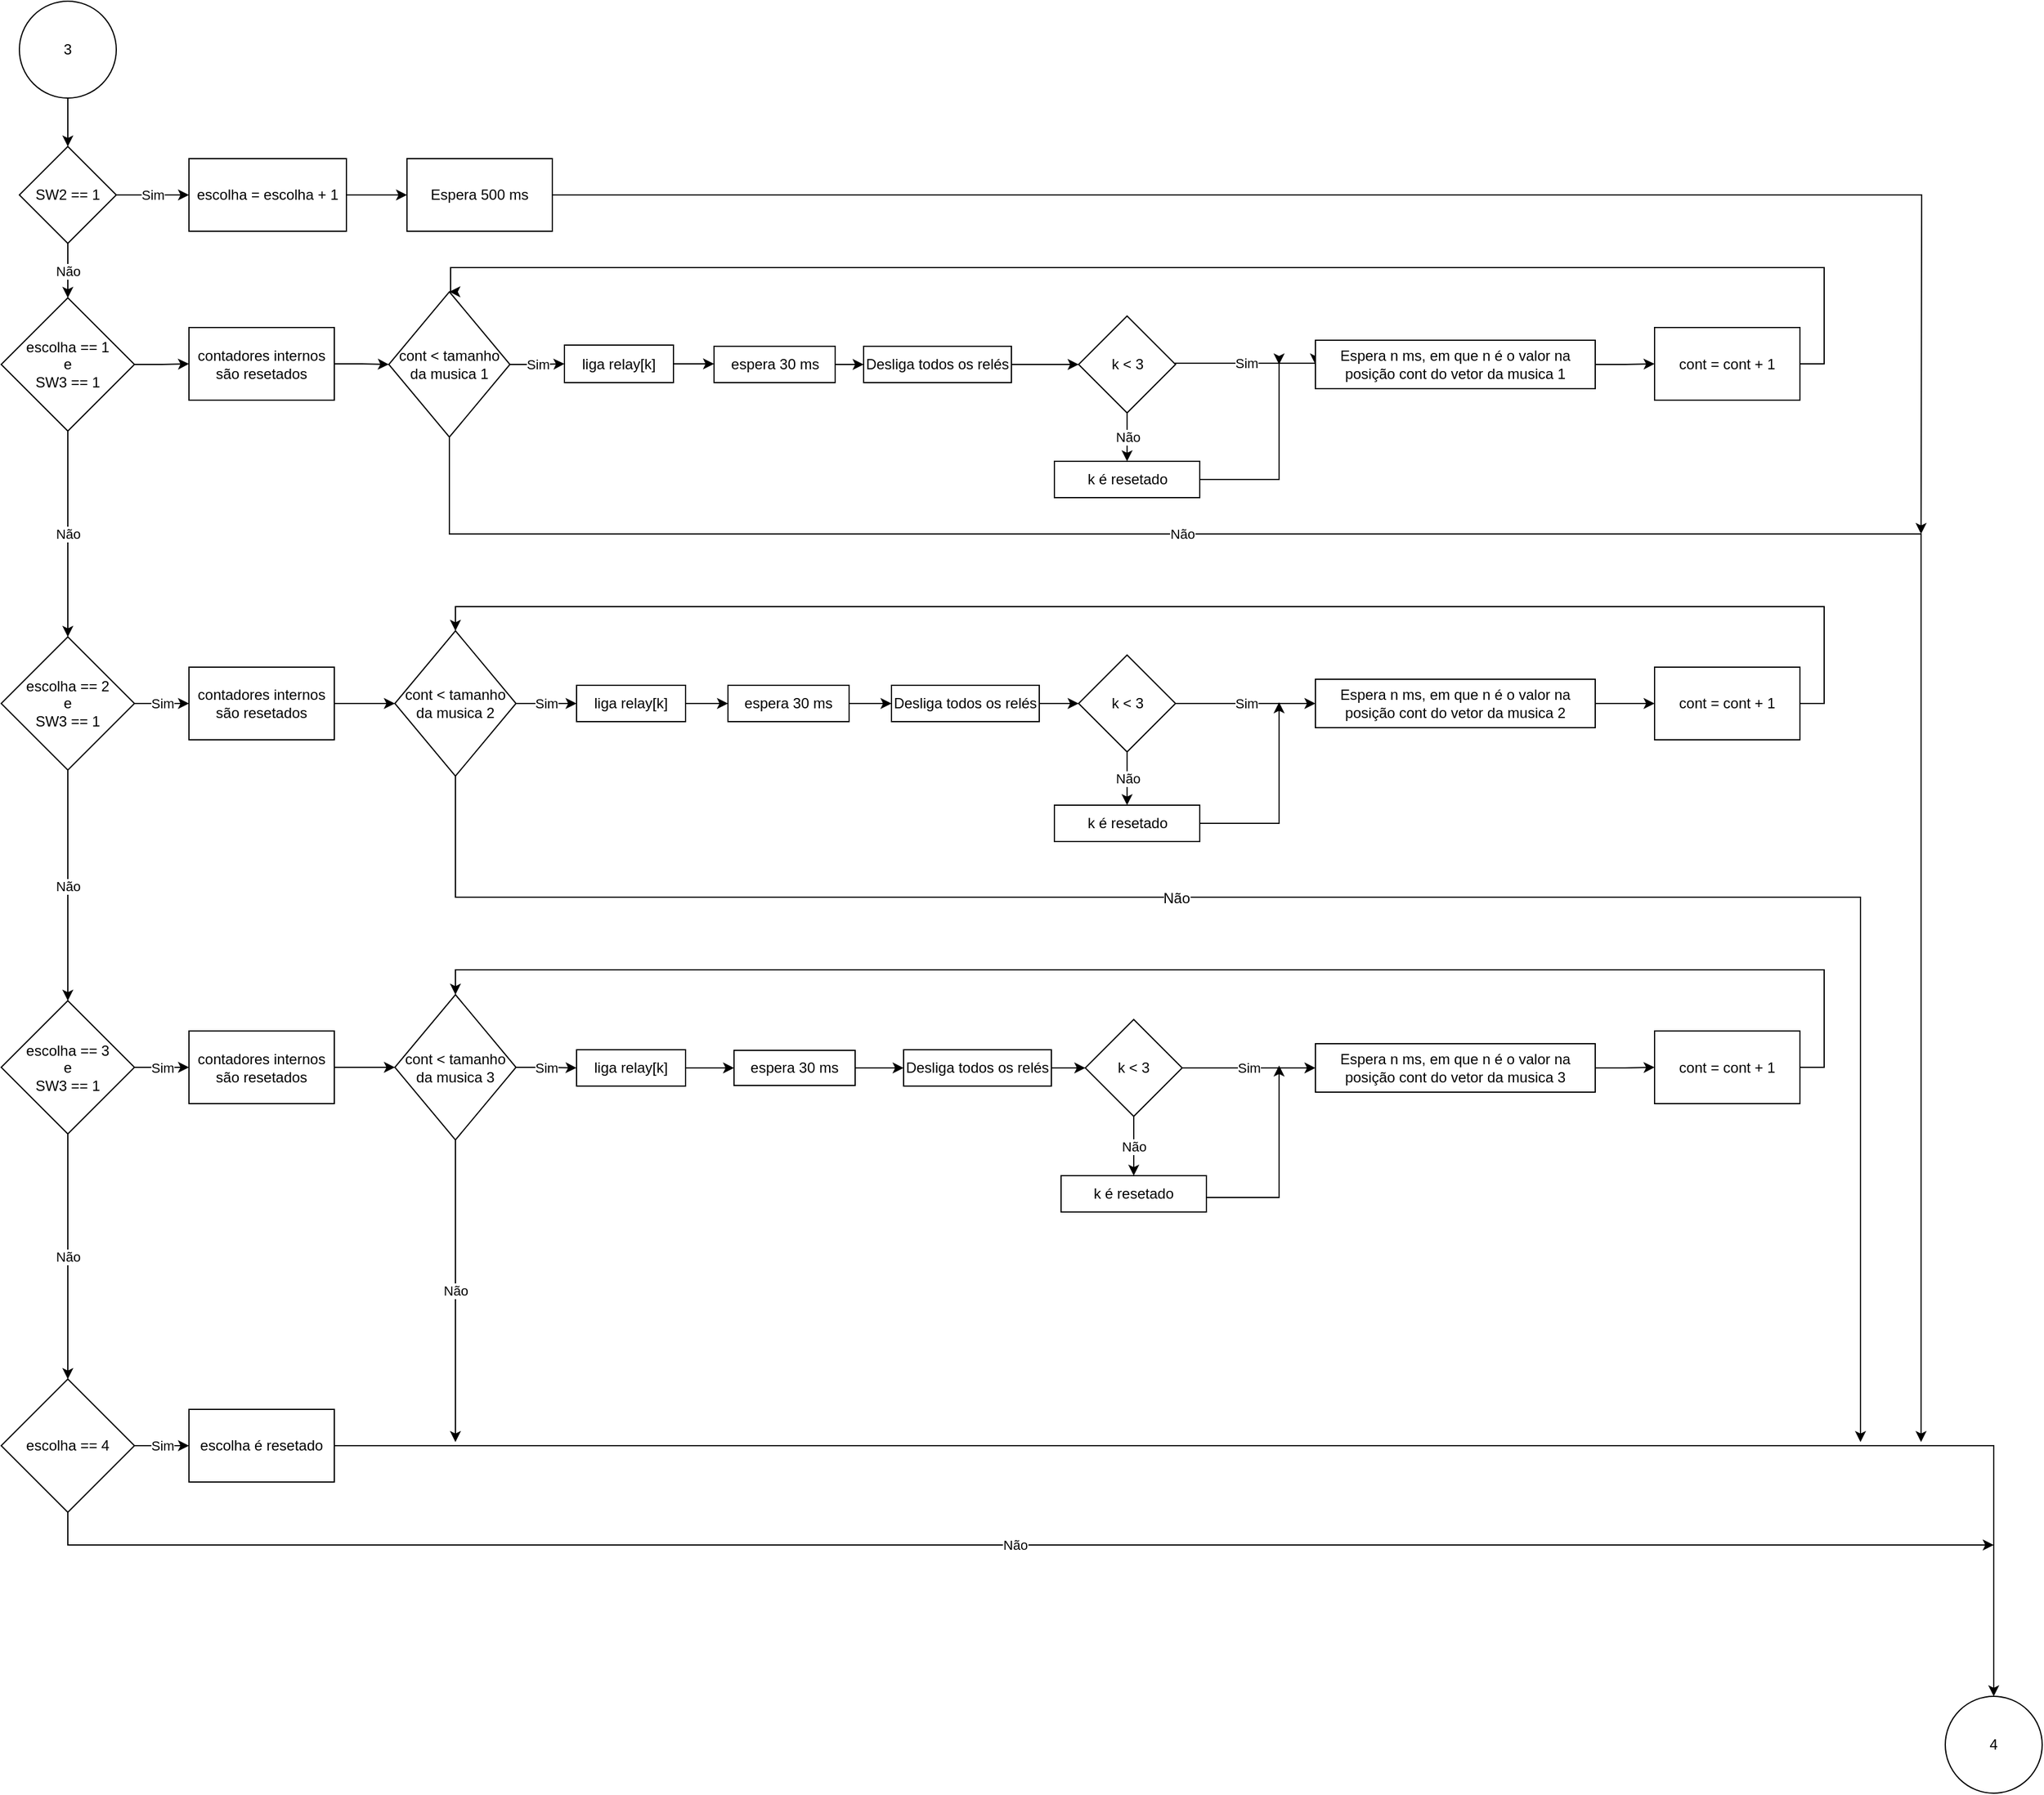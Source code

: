 <mxfile version="12.2.9" type="device" pages="1"><diagram id="Gxe0k-8eYJ5044QXJagH" name="Page-1"><mxGraphModel dx="3460" dy="1663" grid="1" gridSize="10" guides="1" tooltips="1" connect="1" arrows="1" fold="1" page="1" pageScale="1" pageWidth="827" pageHeight="1169" math="0" shadow="0"><root><mxCell id="0"/><mxCell id="1" parent="0"/><mxCell id="VCr30rTUodBiDJzDtSLM-3" style="edgeStyle=orthogonalEdgeStyle;rounded=0;orthogonalLoop=1;jettySize=auto;html=1;exitX=0.5;exitY=1;exitDx=0;exitDy=0;entryX=0.5;entryY=0;entryDx=0;entryDy=0;" edge="1" parent="1" source="VCr30rTUodBiDJzDtSLM-1" target="VCr30rTUodBiDJzDtSLM-2"><mxGeometry relative="1" as="geometry"/></mxCell><mxCell id="VCr30rTUodBiDJzDtSLM-1" value="3" style="ellipse;whiteSpace=wrap;html=1;aspect=fixed;" vertex="1" parent="1"><mxGeometry x="130" y="30" width="80" height="80" as="geometry"/></mxCell><mxCell id="VCr30rTUodBiDJzDtSLM-8" value="Sim" style="edgeStyle=orthogonalEdgeStyle;rounded=0;orthogonalLoop=1;jettySize=auto;html=1;exitX=1;exitY=0.5;exitDx=0;exitDy=0;" edge="1" parent="1" source="VCr30rTUodBiDJzDtSLM-2" target="VCr30rTUodBiDJzDtSLM-4"><mxGeometry relative="1" as="geometry"/></mxCell><mxCell id="VCr30rTUodBiDJzDtSLM-11" value="Não" style="edgeStyle=orthogonalEdgeStyle;rounded=0;orthogonalLoop=1;jettySize=auto;html=1;exitX=0.5;exitY=1;exitDx=0;exitDy=0;entryX=0.5;entryY=0;entryDx=0;entryDy=0;" edge="1" parent="1" source="VCr30rTUodBiDJzDtSLM-2" target="VCr30rTUodBiDJzDtSLM-10"><mxGeometry relative="1" as="geometry"/></mxCell><mxCell id="VCr30rTUodBiDJzDtSLM-2" value="SW2 == 1" style="rhombus;whiteSpace=wrap;html=1;" vertex="1" parent="1"><mxGeometry x="130" y="150" width="80" height="80" as="geometry"/></mxCell><mxCell id="VCr30rTUodBiDJzDtSLM-9" style="edgeStyle=orthogonalEdgeStyle;rounded=0;orthogonalLoop=1;jettySize=auto;html=1;exitX=1;exitY=0.5;exitDx=0;exitDy=0;entryX=0;entryY=0.5;entryDx=0;entryDy=0;" edge="1" parent="1" source="VCr30rTUodBiDJzDtSLM-4" target="VCr30rTUodBiDJzDtSLM-6"><mxGeometry relative="1" as="geometry"/></mxCell><mxCell id="VCr30rTUodBiDJzDtSLM-4" value="escolha = escolha + 1" style="rounded=0;whiteSpace=wrap;html=1;" vertex="1" parent="1"><mxGeometry x="270" y="160" width="130" height="60" as="geometry"/></mxCell><mxCell id="VCr30rTUodBiDJzDtSLM-135" style="edgeStyle=orthogonalEdgeStyle;rounded=0;orthogonalLoop=1;jettySize=auto;html=1;exitX=1;exitY=0.5;exitDx=0;exitDy=0;" edge="1" parent="1" source="VCr30rTUodBiDJzDtSLM-6"><mxGeometry relative="1" as="geometry"><mxPoint x="1700" y="470" as="targetPoint"/></mxGeometry></mxCell><mxCell id="VCr30rTUodBiDJzDtSLM-6" value="Espera 500 ms" style="rounded=0;whiteSpace=wrap;html=1;" vertex="1" parent="1"><mxGeometry x="450" y="160" width="120" height="60" as="geometry"/></mxCell><mxCell id="VCr30rTUodBiDJzDtSLM-14" value="Não" style="edgeStyle=orthogonalEdgeStyle;rounded=0;orthogonalLoop=1;jettySize=auto;html=1;exitX=0.5;exitY=1;exitDx=0;exitDy=0;entryX=0.5;entryY=0;entryDx=0;entryDy=0;" edge="1" parent="1" source="VCr30rTUodBiDJzDtSLM-10" target="VCr30rTUodBiDJzDtSLM-12"><mxGeometry relative="1" as="geometry"/></mxCell><mxCell id="VCr30rTUodBiDJzDtSLM-22" style="edgeStyle=orthogonalEdgeStyle;rounded=0;orthogonalLoop=1;jettySize=auto;html=1;exitX=1;exitY=0.5;exitDx=0;exitDy=0;entryX=0;entryY=0.5;entryDx=0;entryDy=0;" edge="1" parent="1" source="VCr30rTUodBiDJzDtSLM-10" target="VCr30rTUodBiDJzDtSLM-21"><mxGeometry relative="1" as="geometry"/></mxCell><mxCell id="VCr30rTUodBiDJzDtSLM-10" value="escolha == 1&lt;br&gt;e&lt;br&gt;SW3 == 1" style="rhombus;whiteSpace=wrap;html=1;" vertex="1" parent="1"><mxGeometry x="115" y="275" width="110" height="110" as="geometry"/></mxCell><mxCell id="VCr30rTUodBiDJzDtSLM-15" value="Não" style="edgeStyle=orthogonalEdgeStyle;rounded=0;orthogonalLoop=1;jettySize=auto;html=1;exitX=0.5;exitY=1;exitDx=0;exitDy=0;entryX=0.5;entryY=0;entryDx=0;entryDy=0;" edge="1" parent="1" source="VCr30rTUodBiDJzDtSLM-12" target="VCr30rTUodBiDJzDtSLM-13"><mxGeometry relative="1" as="geometry"><mxPoint x="170" y="700" as="sourcePoint"/></mxGeometry></mxCell><mxCell id="VCr30rTUodBiDJzDtSLM-24" value="Sim" style="edgeStyle=orthogonalEdgeStyle;rounded=0;orthogonalLoop=1;jettySize=auto;html=1;exitX=1;exitY=0.5;exitDx=0;exitDy=0;entryX=0;entryY=0.5;entryDx=0;entryDy=0;" edge="1" parent="1" source="VCr30rTUodBiDJzDtSLM-12" target="VCr30rTUodBiDJzDtSLM-23"><mxGeometry relative="1" as="geometry"/></mxCell><mxCell id="VCr30rTUodBiDJzDtSLM-12" value="escolha == 2&lt;br&gt;e&lt;br&gt;SW3 == 1" style="rhombus;whiteSpace=wrap;html=1;" vertex="1" parent="1"><mxGeometry x="115" y="555" width="110" height="110" as="geometry"/></mxCell><mxCell id="VCr30rTUodBiDJzDtSLM-17" value="Não" style="edgeStyle=orthogonalEdgeStyle;rounded=0;orthogonalLoop=1;jettySize=auto;html=1;exitX=0.5;exitY=1;exitDx=0;exitDy=0;entryX=0.5;entryY=0;entryDx=0;entryDy=0;" edge="1" parent="1" source="VCr30rTUodBiDJzDtSLM-13" target="VCr30rTUodBiDJzDtSLM-16"><mxGeometry relative="1" as="geometry"/></mxCell><mxCell id="VCr30rTUodBiDJzDtSLM-126" value="Sim" style="edgeStyle=orthogonalEdgeStyle;rounded=0;orthogonalLoop=1;jettySize=auto;html=1;exitX=1;exitY=0.5;exitDx=0;exitDy=0;entryX=0;entryY=0.5;entryDx=0;entryDy=0;" edge="1" parent="1" source="VCr30rTUodBiDJzDtSLM-13" target="VCr30rTUodBiDJzDtSLM-25"><mxGeometry relative="1" as="geometry"/></mxCell><mxCell id="VCr30rTUodBiDJzDtSLM-13" value="escolha == 3&lt;br&gt;e&lt;br&gt;SW3 == 1" style="rhombus;whiteSpace=wrap;html=1;" vertex="1" parent="1"><mxGeometry x="115" y="855.5" width="110" height="110" as="geometry"/></mxCell><mxCell id="VCr30rTUodBiDJzDtSLM-19" value="Sim" style="edgeStyle=orthogonalEdgeStyle;rounded=0;orthogonalLoop=1;jettySize=auto;html=1;exitX=1;exitY=0.5;exitDx=0;exitDy=0;entryX=0;entryY=0.5;entryDx=0;entryDy=0;" edge="1" parent="1" source="VCr30rTUodBiDJzDtSLM-16" target="VCr30rTUodBiDJzDtSLM-18"><mxGeometry relative="1" as="geometry"/></mxCell><mxCell id="VCr30rTUodBiDJzDtSLM-139" value="Não" style="edgeStyle=orthogonalEdgeStyle;rounded=0;orthogonalLoop=1;jettySize=auto;html=1;exitX=0.5;exitY=1;exitDx=0;exitDy=0;" edge="1" parent="1" source="VCr30rTUodBiDJzDtSLM-16"><mxGeometry relative="1" as="geometry"><mxPoint x="1760" y="1305" as="targetPoint"/><Array as="points"><mxPoint x="170" y="1305"/></Array></mxGeometry></mxCell><mxCell id="VCr30rTUodBiDJzDtSLM-16" value="escolha == 4" style="rhombus;whiteSpace=wrap;html=1;" vertex="1" parent="1"><mxGeometry x="115" y="1168" width="110" height="110" as="geometry"/></mxCell><mxCell id="VCr30rTUodBiDJzDtSLM-129" style="edgeStyle=orthogonalEdgeStyle;rounded=0;orthogonalLoop=1;jettySize=auto;html=1;exitX=1;exitY=0.5;exitDx=0;exitDy=0;entryX=0.5;entryY=0;entryDx=0;entryDy=0;" edge="1" parent="1" source="VCr30rTUodBiDJzDtSLM-18" target="VCr30rTUodBiDJzDtSLM-128"><mxGeometry relative="1" as="geometry"/></mxCell><mxCell id="VCr30rTUodBiDJzDtSLM-18" value="escolha é resetado" style="rounded=0;whiteSpace=wrap;html=1;" vertex="1" parent="1"><mxGeometry x="270" y="1193" width="120" height="60" as="geometry"/></mxCell><mxCell id="VCr30rTUodBiDJzDtSLM-30" style="edgeStyle=orthogonalEdgeStyle;rounded=0;orthogonalLoop=1;jettySize=auto;html=1;exitX=1;exitY=0.5;exitDx=0;exitDy=0;entryX=0;entryY=0.5;entryDx=0;entryDy=0;" edge="1" parent="1" source="VCr30rTUodBiDJzDtSLM-21" target="VCr30rTUodBiDJzDtSLM-27"><mxGeometry relative="1" as="geometry"/></mxCell><mxCell id="VCr30rTUodBiDJzDtSLM-21" value="contadores internos são resetados" style="rounded=0;whiteSpace=wrap;html=1;" vertex="1" parent="1"><mxGeometry x="270" y="299.5" width="120" height="60" as="geometry"/></mxCell><mxCell id="VCr30rTUodBiDJzDtSLM-31" style="edgeStyle=orthogonalEdgeStyle;rounded=0;orthogonalLoop=1;jettySize=auto;html=1;exitX=1;exitY=0.5;exitDx=0;exitDy=0;" edge="1" parent="1" source="VCr30rTUodBiDJzDtSLM-23" target="VCr30rTUodBiDJzDtSLM-28"><mxGeometry relative="1" as="geometry"/></mxCell><mxCell id="VCr30rTUodBiDJzDtSLM-23" value="contadores internos são resetados" style="rounded=0;whiteSpace=wrap;html=1;" vertex="1" parent="1"><mxGeometry x="270" y="580" width="120" height="60" as="geometry"/></mxCell><mxCell id="VCr30rTUodBiDJzDtSLM-32" style="edgeStyle=orthogonalEdgeStyle;rounded=0;orthogonalLoop=1;jettySize=auto;html=1;exitX=1;exitY=0.5;exitDx=0;exitDy=0;entryX=0;entryY=0.5;entryDx=0;entryDy=0;" edge="1" parent="1" source="VCr30rTUodBiDJzDtSLM-25" target="VCr30rTUodBiDJzDtSLM-29"><mxGeometry relative="1" as="geometry"/></mxCell><mxCell id="VCr30rTUodBiDJzDtSLM-25" value="contadores internos são resetados" style="rounded=0;whiteSpace=wrap;html=1;" vertex="1" parent="1"><mxGeometry x="270" y="880.5" width="120" height="60" as="geometry"/></mxCell><mxCell id="VCr30rTUodBiDJzDtSLM-36" value="Sim" style="edgeStyle=orthogonalEdgeStyle;rounded=0;orthogonalLoop=1;jettySize=auto;html=1;exitX=1;exitY=0.5;exitDx=0;exitDy=0;entryX=0;entryY=0.5;entryDx=0;entryDy=0;" edge="1" parent="1" source="VCr30rTUodBiDJzDtSLM-27" target="VCr30rTUodBiDJzDtSLM-33"><mxGeometry relative="1" as="geometry"/></mxCell><mxCell id="VCr30rTUodBiDJzDtSLM-133" value="Não" style="edgeStyle=orthogonalEdgeStyle;rounded=0;orthogonalLoop=1;jettySize=auto;html=1;exitX=0.5;exitY=1;exitDx=0;exitDy=0;" edge="1" parent="1" source="VCr30rTUodBiDJzDtSLM-27"><mxGeometry x="-0.33" relative="1" as="geometry"><mxPoint x="1700" y="1220" as="targetPoint"/><Array as="points"><mxPoint x="485" y="470"/><mxPoint x="1700" y="470"/></Array><mxPoint as="offset"/></mxGeometry></mxCell><mxCell id="VCr30rTUodBiDJzDtSLM-27" value="cont &amp;lt; tamanho da musica 1" style="rhombus;whiteSpace=wrap;html=1;" vertex="1" parent="1"><mxGeometry x="435" y="270" width="100" height="120" as="geometry"/></mxCell><mxCell id="VCr30rTUodBiDJzDtSLM-37" value="Sim" style="edgeStyle=orthogonalEdgeStyle;rounded=0;orthogonalLoop=1;jettySize=auto;html=1;exitX=1;exitY=0.5;exitDx=0;exitDy=0;entryX=0;entryY=0.5;entryDx=0;entryDy=0;" edge="1" parent="1" source="VCr30rTUodBiDJzDtSLM-28" target="VCr30rTUodBiDJzDtSLM-34"><mxGeometry relative="1" as="geometry"/></mxCell><mxCell id="VCr30rTUodBiDJzDtSLM-132" style="edgeStyle=orthogonalEdgeStyle;rounded=0;orthogonalLoop=1;jettySize=auto;html=1;exitX=0.5;exitY=1;exitDx=0;exitDy=0;" edge="1" parent="1" source="VCr30rTUodBiDJzDtSLM-28"><mxGeometry relative="1" as="geometry"><mxPoint x="1650" y="1220" as="targetPoint"/><Array as="points"><mxPoint x="490" y="770"/><mxPoint x="1650" y="770"/></Array></mxGeometry></mxCell><mxCell id="VCr30rTUodBiDJzDtSLM-134" value="Não" style="text;html=1;align=center;verticalAlign=middle;resizable=0;points=[];;labelBackgroundColor=#ffffff;" vertex="1" connectable="0" parent="VCr30rTUodBiDJzDtSLM-132"><mxGeometry x="-0.751" y="4" relative="1" as="geometry"><mxPoint x="482" y="4.5" as="offset"/></mxGeometry></mxCell><mxCell id="VCr30rTUodBiDJzDtSLM-28" value="&lt;span style=&quot;white-space: normal&quot;&gt;cont &amp;lt; tamanho da musica 2&lt;/span&gt;" style="rhombus;whiteSpace=wrap;html=1;" vertex="1" parent="1"><mxGeometry x="440" y="550" width="100" height="120" as="geometry"/></mxCell><mxCell id="VCr30rTUodBiDJzDtSLM-38" value="Sim" style="edgeStyle=orthogonalEdgeStyle;rounded=0;orthogonalLoop=1;jettySize=auto;html=1;exitX=1;exitY=0.5;exitDx=0;exitDy=0;entryX=0;entryY=0.5;entryDx=0;entryDy=0;" edge="1" parent="1" source="VCr30rTUodBiDJzDtSLM-29" target="VCr30rTUodBiDJzDtSLM-35"><mxGeometry relative="1" as="geometry"/></mxCell><mxCell id="VCr30rTUodBiDJzDtSLM-130" value="Não" style="edgeStyle=orthogonalEdgeStyle;rounded=0;orthogonalLoop=1;jettySize=auto;html=1;exitX=0.5;exitY=1;exitDx=0;exitDy=0;" edge="1" parent="1" source="VCr30rTUodBiDJzDtSLM-29"><mxGeometry relative="1" as="geometry"><mxPoint x="490" y="1220" as="targetPoint"/></mxGeometry></mxCell><mxCell id="VCr30rTUodBiDJzDtSLM-29" value="&lt;span style=&quot;white-space: normal&quot;&gt;cont &amp;lt; tamanho da musica 3&lt;/span&gt;" style="rhombus;whiteSpace=wrap;html=1;" vertex="1" parent="1"><mxGeometry x="440" y="850.5" width="100" height="120" as="geometry"/></mxCell><mxCell id="VCr30rTUodBiDJzDtSLM-118" style="edgeStyle=orthogonalEdgeStyle;rounded=0;orthogonalLoop=1;jettySize=auto;html=1;exitX=1;exitY=0.5;exitDx=0;exitDy=0;entryX=0;entryY=0.5;entryDx=0;entryDy=0;" edge="1" parent="1" source="VCr30rTUodBiDJzDtSLM-33" target="VCr30rTUodBiDJzDtSLM-39"><mxGeometry relative="1" as="geometry"/></mxCell><mxCell id="VCr30rTUodBiDJzDtSLM-33" value="liga relay[k]" style="rounded=0;whiteSpace=wrap;html=1;" vertex="1" parent="1"><mxGeometry x="580" y="314" width="90" height="31" as="geometry"/></mxCell><mxCell id="VCr30rTUodBiDJzDtSLM-45" style="edgeStyle=orthogonalEdgeStyle;rounded=0;orthogonalLoop=1;jettySize=auto;html=1;exitX=1;exitY=0.5;exitDx=0;exitDy=0;entryX=0;entryY=0.5;entryDx=0;entryDy=0;" edge="1" parent="1" source="VCr30rTUodBiDJzDtSLM-34" target="VCr30rTUodBiDJzDtSLM-40"><mxGeometry relative="1" as="geometry"/></mxCell><mxCell id="VCr30rTUodBiDJzDtSLM-34" value="liga relay[k]" style="rounded=0;whiteSpace=wrap;html=1;" vertex="1" parent="1"><mxGeometry x="590" y="595" width="90" height="30" as="geometry"/></mxCell><mxCell id="VCr30rTUodBiDJzDtSLM-111" style="edgeStyle=orthogonalEdgeStyle;rounded=0;orthogonalLoop=1;jettySize=auto;html=1;exitX=1;exitY=0.5;exitDx=0;exitDy=0;entryX=0;entryY=0.5;entryDx=0;entryDy=0;" edge="1" parent="1" source="VCr30rTUodBiDJzDtSLM-35" target="VCr30rTUodBiDJzDtSLM-41"><mxGeometry relative="1" as="geometry"/></mxCell><mxCell id="VCr30rTUodBiDJzDtSLM-35" value="liga relay[k]" style="rounded=0;whiteSpace=wrap;html=1;" vertex="1" parent="1"><mxGeometry x="590" y="896" width="90" height="30" as="geometry"/></mxCell><mxCell id="VCr30rTUodBiDJzDtSLM-73" style="edgeStyle=orthogonalEdgeStyle;rounded=0;orthogonalLoop=1;jettySize=auto;html=1;exitX=1;exitY=0.5;exitDx=0;exitDy=0;entryX=0;entryY=0.5;entryDx=0;entryDy=0;" edge="1" parent="1" source="VCr30rTUodBiDJzDtSLM-39" target="VCr30rTUodBiDJzDtSLM-72"><mxGeometry relative="1" as="geometry"/></mxCell><mxCell id="VCr30rTUodBiDJzDtSLM-39" value="espera 30 ms" style="rounded=0;whiteSpace=wrap;html=1;" vertex="1" parent="1"><mxGeometry x="703.5" y="315" width="100" height="30" as="geometry"/></mxCell><mxCell id="VCr30rTUodBiDJzDtSLM-79" style="edgeStyle=orthogonalEdgeStyle;rounded=0;orthogonalLoop=1;jettySize=auto;html=1;exitX=1;exitY=0.5;exitDx=0;exitDy=0;entryX=0;entryY=0.5;entryDx=0;entryDy=0;" edge="1" parent="1" source="VCr30rTUodBiDJzDtSLM-40" target="VCr30rTUodBiDJzDtSLM-77"><mxGeometry relative="1" as="geometry"/></mxCell><mxCell id="VCr30rTUodBiDJzDtSLM-40" value="espera 30 ms" style="rounded=0;whiteSpace=wrap;html=1;" vertex="1" parent="1"><mxGeometry x="715" y="595" width="100" height="30" as="geometry"/></mxCell><mxCell id="VCr30rTUodBiDJzDtSLM-80" style="edgeStyle=orthogonalEdgeStyle;rounded=0;orthogonalLoop=1;jettySize=auto;html=1;exitX=1;exitY=0.5;exitDx=0;exitDy=0;entryX=0;entryY=0.5;entryDx=0;entryDy=0;" edge="1" parent="1" source="VCr30rTUodBiDJzDtSLM-41" target="VCr30rTUodBiDJzDtSLM-78"><mxGeometry relative="1" as="geometry"/></mxCell><mxCell id="VCr30rTUodBiDJzDtSLM-41" value="espera 30 ms" style="rounded=0;whiteSpace=wrap;html=1;" vertex="1" parent="1"><mxGeometry x="720" y="896.5" width="100" height="29" as="geometry"/></mxCell><mxCell id="VCr30rTUodBiDJzDtSLM-63" value="Não" style="edgeStyle=orthogonalEdgeStyle;rounded=0;orthogonalLoop=1;jettySize=auto;html=1;exitX=0.5;exitY=1;exitDx=0;exitDy=0;entryX=0.5;entryY=0;entryDx=0;entryDy=0;" edge="1" parent="1" source="VCr30rTUodBiDJzDtSLM-52" target="VCr30rTUodBiDJzDtSLM-59"><mxGeometry relative="1" as="geometry"/></mxCell><mxCell id="VCr30rTUodBiDJzDtSLM-87" value="Sim" style="edgeStyle=orthogonalEdgeStyle;rounded=0;orthogonalLoop=1;jettySize=auto;html=1;exitX=1;exitY=0.5;exitDx=0;exitDy=0;entryX=0;entryY=0.5;entryDx=0;entryDy=0;" edge="1" parent="1" source="VCr30rTUodBiDJzDtSLM-52" target="VCr30rTUodBiDJzDtSLM-71"><mxGeometry relative="1" as="geometry"><Array as="points"><mxPoint x="1170" y="329"/><mxPoint x="1170" y="329"/></Array></mxGeometry></mxCell><mxCell id="VCr30rTUodBiDJzDtSLM-52" value="k &amp;lt; 3" style="rhombus;whiteSpace=wrap;html=1;" vertex="1" parent="1"><mxGeometry x="1004.5" y="290" width="80" height="80" as="geometry"/></mxCell><mxCell id="VCr30rTUodBiDJzDtSLM-65" value="Não" style="edgeStyle=orthogonalEdgeStyle;rounded=0;orthogonalLoop=1;jettySize=auto;html=1;exitX=0.5;exitY=1;exitDx=0;exitDy=0;entryX=0.5;entryY=0;entryDx=0;entryDy=0;" edge="1" parent="1" source="VCr30rTUodBiDJzDtSLM-53" target="VCr30rTUodBiDJzDtSLM-58"><mxGeometry relative="1" as="geometry"/></mxCell><mxCell id="VCr30rTUodBiDJzDtSLM-91" value="Sim" style="edgeStyle=orthogonalEdgeStyle;rounded=0;orthogonalLoop=1;jettySize=auto;html=1;exitX=1;exitY=0.5;exitDx=0;exitDy=0;entryX=0;entryY=0.5;entryDx=0;entryDy=0;" edge="1" parent="1" source="VCr30rTUodBiDJzDtSLM-53" target="VCr30rTUodBiDJzDtSLM-89"><mxGeometry relative="1" as="geometry"/></mxCell><mxCell id="VCr30rTUodBiDJzDtSLM-53" value="k &amp;lt; 3" style="rhombus;whiteSpace=wrap;html=1;" vertex="1" parent="1"><mxGeometry x="1004.5" y="570" width="80" height="80" as="geometry"/></mxCell><mxCell id="VCr30rTUodBiDJzDtSLM-66" value="Não" style="edgeStyle=orthogonalEdgeStyle;rounded=0;orthogonalLoop=1;jettySize=auto;html=1;exitX=0.5;exitY=1;exitDx=0;exitDy=0;entryX=0.5;entryY=0;entryDx=0;entryDy=0;" edge="1" parent="1" source="VCr30rTUodBiDJzDtSLM-54" target="VCr30rTUodBiDJzDtSLM-60"><mxGeometry relative="1" as="geometry"/></mxCell><mxCell id="VCr30rTUodBiDJzDtSLM-108" value="Sim" style="edgeStyle=orthogonalEdgeStyle;rounded=0;orthogonalLoop=1;jettySize=auto;html=1;exitX=1;exitY=0.5;exitDx=0;exitDy=0;entryX=0;entryY=0.5;entryDx=0;entryDy=0;" edge="1" parent="1" source="VCr30rTUodBiDJzDtSLM-54" target="VCr30rTUodBiDJzDtSLM-90"><mxGeometry relative="1" as="geometry"/></mxCell><mxCell id="VCr30rTUodBiDJzDtSLM-54" value="k &amp;lt; 3" style="rhombus;whiteSpace=wrap;html=1;" vertex="1" parent="1"><mxGeometry x="1010" y="871" width="80" height="80" as="geometry"/></mxCell><mxCell id="VCr30rTUodBiDJzDtSLM-114" style="edgeStyle=orthogonalEdgeStyle;rounded=0;orthogonalLoop=1;jettySize=auto;html=1;exitX=1;exitY=0.5;exitDx=0;exitDy=0;" edge="1" parent="1" source="VCr30rTUodBiDJzDtSLM-58"><mxGeometry relative="1" as="geometry"><mxPoint x="1170" y="609" as="targetPoint"/><Array as="points"><mxPoint x="1170" y="709"/><mxPoint x="1170" y="609"/></Array></mxGeometry></mxCell><mxCell id="VCr30rTUodBiDJzDtSLM-58" value="&lt;span style=&quot;white-space: normal&quot;&gt;k é resetado&lt;/span&gt;" style="rounded=0;whiteSpace=wrap;html=1;" vertex="1" parent="1"><mxGeometry x="984.5" y="694" width="120" height="30" as="geometry"/></mxCell><mxCell id="VCr30rTUodBiDJzDtSLM-115" style="edgeStyle=orthogonalEdgeStyle;rounded=0;orthogonalLoop=1;jettySize=auto;html=1;exitX=1;exitY=0.5;exitDx=0;exitDy=0;" edge="1" parent="1" source="VCr30rTUodBiDJzDtSLM-59"><mxGeometry relative="1" as="geometry"><mxPoint x="1170" y="330" as="targetPoint"/><Array as="points"><mxPoint x="1170" y="425"/><mxPoint x="1170" y="329"/></Array></mxGeometry></mxCell><mxCell id="VCr30rTUodBiDJzDtSLM-59" value="k é resetado" style="rounded=0;whiteSpace=wrap;html=1;" vertex="1" parent="1"><mxGeometry x="984.5" y="410" width="120" height="30" as="geometry"/></mxCell><mxCell id="VCr30rTUodBiDJzDtSLM-113" style="edgeStyle=orthogonalEdgeStyle;rounded=0;orthogonalLoop=1;jettySize=auto;html=1;exitX=1;exitY=0.5;exitDx=0;exitDy=0;" edge="1" parent="1" source="VCr30rTUodBiDJzDtSLM-60"><mxGeometry relative="1" as="geometry"><mxPoint x="1170" y="909" as="targetPoint"/><Array as="points"><mxPoint x="1110" y="1018"/><mxPoint x="1170" y="1018"/><mxPoint x="1170" y="909"/></Array></mxGeometry></mxCell><mxCell id="VCr30rTUodBiDJzDtSLM-60" value="&lt;span style=&quot;white-space: normal&quot;&gt;k é resetado&lt;/span&gt;" style="rounded=0;whiteSpace=wrap;html=1;" vertex="1" parent="1"><mxGeometry x="990" y="1000" width="120" height="30" as="geometry"/></mxCell><mxCell id="VCr30rTUodBiDJzDtSLM-120" style="edgeStyle=orthogonalEdgeStyle;rounded=0;orthogonalLoop=1;jettySize=auto;html=1;exitX=1;exitY=0.5;exitDx=0;exitDy=0;entryX=0;entryY=0.5;entryDx=0;entryDy=0;" edge="1" parent="1" source="VCr30rTUodBiDJzDtSLM-71" target="VCr30rTUodBiDJzDtSLM-101"><mxGeometry relative="1" as="geometry"/></mxCell><mxCell id="VCr30rTUodBiDJzDtSLM-71" value="Espera n ms, em que n é o valor na posição cont do vetor da musica 1" style="rounded=0;whiteSpace=wrap;html=1;" vertex="1" parent="1"><mxGeometry x="1200" y="310" width="231" height="40" as="geometry"/></mxCell><mxCell id="VCr30rTUodBiDJzDtSLM-81" style="edgeStyle=orthogonalEdgeStyle;rounded=0;orthogonalLoop=1;jettySize=auto;html=1;exitX=1;exitY=0.5;exitDx=0;exitDy=0;entryX=0;entryY=0.5;entryDx=0;entryDy=0;" edge="1" parent="1" source="VCr30rTUodBiDJzDtSLM-72" target="VCr30rTUodBiDJzDtSLM-52"><mxGeometry relative="1" as="geometry"/></mxCell><mxCell id="VCr30rTUodBiDJzDtSLM-72" value="Desliga todos os relés" style="rounded=0;whiteSpace=wrap;html=1;" vertex="1" parent="1"><mxGeometry x="827" y="315" width="122" height="30" as="geometry"/></mxCell><mxCell id="VCr30rTUodBiDJzDtSLM-84" style="edgeStyle=orthogonalEdgeStyle;rounded=0;orthogonalLoop=1;jettySize=auto;html=1;exitX=1;exitY=0.5;exitDx=0;exitDy=0;entryX=0;entryY=0.5;entryDx=0;entryDy=0;" edge="1" parent="1" source="VCr30rTUodBiDJzDtSLM-77" target="VCr30rTUodBiDJzDtSLM-53"><mxGeometry relative="1" as="geometry"/></mxCell><mxCell id="VCr30rTUodBiDJzDtSLM-77" value="Desliga todos os relés" style="rounded=0;whiteSpace=wrap;html=1;" vertex="1" parent="1"><mxGeometry x="850" y="595" width="122" height="30" as="geometry"/></mxCell><mxCell id="VCr30rTUodBiDJzDtSLM-85" style="edgeStyle=orthogonalEdgeStyle;rounded=0;orthogonalLoop=1;jettySize=auto;html=1;exitX=1;exitY=0.5;exitDx=0;exitDy=0;entryX=0;entryY=0.5;entryDx=0;entryDy=0;" edge="1" parent="1" source="VCr30rTUodBiDJzDtSLM-78" target="VCr30rTUodBiDJzDtSLM-54"><mxGeometry relative="1" as="geometry"/></mxCell><mxCell id="VCr30rTUodBiDJzDtSLM-78" value="Desliga todos os relés" style="rounded=0;whiteSpace=wrap;html=1;" vertex="1" parent="1"><mxGeometry x="860" y="896" width="122" height="30" as="geometry"/></mxCell><mxCell id="VCr30rTUodBiDJzDtSLM-121" style="edgeStyle=orthogonalEdgeStyle;rounded=0;orthogonalLoop=1;jettySize=auto;html=1;exitX=1;exitY=0.5;exitDx=0;exitDy=0;entryX=0;entryY=0.5;entryDx=0;entryDy=0;" edge="1" parent="1" source="VCr30rTUodBiDJzDtSLM-89" target="VCr30rTUodBiDJzDtSLM-100"><mxGeometry relative="1" as="geometry"/></mxCell><mxCell id="VCr30rTUodBiDJzDtSLM-89" value="Espera n ms, em que n é o valor na posição cont do vetor da musica 2" style="rounded=0;whiteSpace=wrap;html=1;" vertex="1" parent="1"><mxGeometry x="1200" y="590" width="231" height="40" as="geometry"/></mxCell><mxCell id="VCr30rTUodBiDJzDtSLM-122" style="edgeStyle=orthogonalEdgeStyle;rounded=0;orthogonalLoop=1;jettySize=auto;html=1;exitX=1;exitY=0.5;exitDx=0;exitDy=0;entryX=0;entryY=0.5;entryDx=0;entryDy=0;" edge="1" parent="1" source="VCr30rTUodBiDJzDtSLM-90" target="VCr30rTUodBiDJzDtSLM-99"><mxGeometry relative="1" as="geometry"/></mxCell><mxCell id="VCr30rTUodBiDJzDtSLM-90" value="Espera n ms, em que n é o valor na posição cont do vetor da musica 3" style="rounded=0;whiteSpace=wrap;html=1;" vertex="1" parent="1"><mxGeometry x="1200" y="891" width="231" height="40" as="geometry"/></mxCell><mxCell id="VCr30rTUodBiDJzDtSLM-127" style="edgeStyle=orthogonalEdgeStyle;rounded=0;orthogonalLoop=1;jettySize=auto;html=1;exitX=1;exitY=0.5;exitDx=0;exitDy=0;entryX=0.5;entryY=0;entryDx=0;entryDy=0;" edge="1" parent="1" source="VCr30rTUodBiDJzDtSLM-99" target="VCr30rTUodBiDJzDtSLM-29"><mxGeometry relative="1" as="geometry"><Array as="points"><mxPoint x="1620" y="910"/><mxPoint x="1620" y="830"/><mxPoint x="490" y="830"/></Array></mxGeometry></mxCell><mxCell id="VCr30rTUodBiDJzDtSLM-99" value="cont = cont + 1" style="rounded=0;whiteSpace=wrap;html=1;" vertex="1" parent="1"><mxGeometry x="1480" y="880.5" width="120" height="60" as="geometry"/></mxCell><mxCell id="VCr30rTUodBiDJzDtSLM-124" style="edgeStyle=orthogonalEdgeStyle;rounded=0;orthogonalLoop=1;jettySize=auto;html=1;exitX=1;exitY=0.5;exitDx=0;exitDy=0;entryX=0.5;entryY=0;entryDx=0;entryDy=0;" edge="1" parent="1" source="VCr30rTUodBiDJzDtSLM-100" target="VCr30rTUodBiDJzDtSLM-28"><mxGeometry relative="1" as="geometry"><Array as="points"><mxPoint x="1620" y="610"/><mxPoint x="1620" y="530"/><mxPoint x="490" y="530"/></Array></mxGeometry></mxCell><mxCell id="VCr30rTUodBiDJzDtSLM-100" value="cont = cont + 1" style="rounded=0;whiteSpace=wrap;html=1;" vertex="1" parent="1"><mxGeometry x="1480" y="580" width="120" height="60" as="geometry"/></mxCell><mxCell id="VCr30rTUodBiDJzDtSLM-123" style="edgeStyle=orthogonalEdgeStyle;rounded=0;orthogonalLoop=1;jettySize=auto;html=1;exitX=1;exitY=0.5;exitDx=0;exitDy=0;entryX=0.5;entryY=0;entryDx=0;entryDy=0;" edge="1" parent="1" source="VCr30rTUodBiDJzDtSLM-101" target="VCr30rTUodBiDJzDtSLM-27"><mxGeometry relative="1" as="geometry"><Array as="points"><mxPoint x="1620" y="330"/><mxPoint x="1620" y="250"/><mxPoint x="486" y="250"/></Array></mxGeometry></mxCell><mxCell id="VCr30rTUodBiDJzDtSLM-101" value="cont = cont + 1" style="rounded=0;whiteSpace=wrap;html=1;" vertex="1" parent="1"><mxGeometry x="1480" y="299.5" width="120" height="60" as="geometry"/></mxCell><mxCell id="VCr30rTUodBiDJzDtSLM-128" value="4" style="ellipse;whiteSpace=wrap;html=1;aspect=fixed;" vertex="1" parent="1"><mxGeometry x="1720" y="1430" width="80" height="80" as="geometry"/></mxCell></root></mxGraphModel></diagram></mxfile>